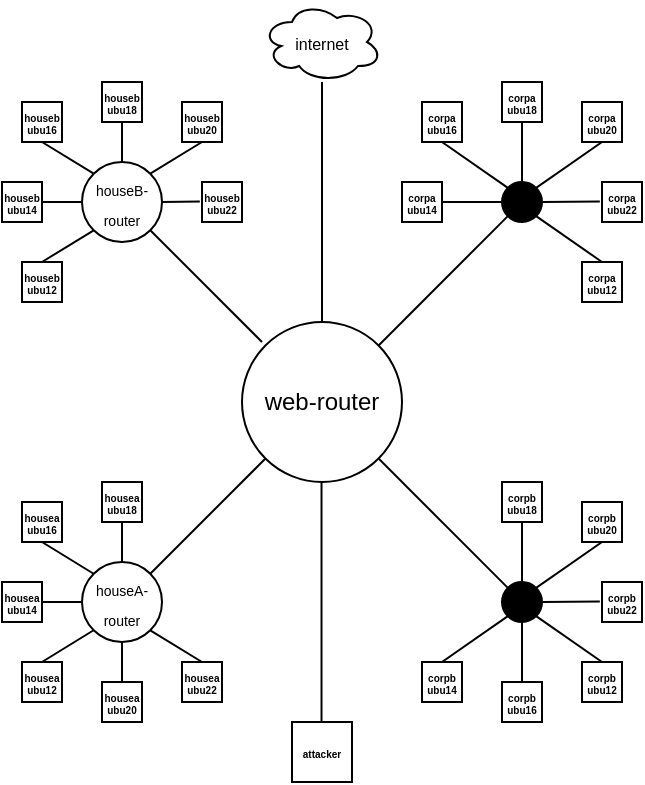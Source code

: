 <mxfile version="24.7.7">
  <diagram name="Page-1" id="WjDnz4YefQBUy1Zqqm9u">
    <mxGraphModel dx="663" dy="397" grid="1" gridSize="10" guides="1" tooltips="1" connect="1" arrows="1" fold="1" page="1" pageScale="1" pageWidth="850" pageHeight="1100" math="0" shadow="0">
      <root>
        <mxCell id="0" />
        <mxCell id="1" parent="0" />
        <mxCell id="AKXfZy4VDf_KhdQ9JVU9-3" value="&lt;font style=&quot;font-size: 7px;&quot;&gt;houseB-router&lt;/font&gt;" style="ellipse;whiteSpace=wrap;html=1;aspect=fixed;strokeColor=#000000;" vertex="1" parent="1">
          <mxGeometry x="280" y="240" width="40" height="40" as="geometry" />
        </mxCell>
        <mxCell id="AKXfZy4VDf_KhdQ9JVU9-4" value="&lt;font style=&quot;font-size: 7px;&quot;&gt;houseA-router&lt;/font&gt;" style="ellipse;whiteSpace=wrap;html=1;aspect=fixed;strokeColor=#000000;" vertex="1" parent="1">
          <mxGeometry x="280" y="440" width="40" height="40" as="geometry" />
        </mxCell>
        <mxCell id="AKXfZy4VDf_KhdQ9JVU9-6" value="web-router" style="ellipse;whiteSpace=wrap;html=1;aspect=fixed;strokeColor=#000000;" vertex="1" parent="1">
          <mxGeometry x="360" y="320" width="80" height="80" as="geometry" />
        </mxCell>
        <mxCell id="AKXfZy4VDf_KhdQ9JVU9-7" value="" style="ellipse;whiteSpace=wrap;html=1;aspect=fixed;fillColor=#000000;strokeColor=#000000;" vertex="1" parent="1">
          <mxGeometry x="490" y="250" width="20" height="20" as="geometry" />
        </mxCell>
        <mxCell id="AKXfZy4VDf_KhdQ9JVU9-8" value="" style="ellipse;whiteSpace=wrap;html=1;aspect=fixed;fillColor=#000000;strokeColor=#000000;" vertex="1" parent="1">
          <mxGeometry x="490" y="450" width="20" height="20" as="geometry" />
        </mxCell>
        <mxCell id="AKXfZy4VDf_KhdQ9JVU9-9" value="" style="endArrow=none;html=1;rounded=0;entryX=0;entryY=1;entryDx=0;entryDy=0;exitX=1;exitY=0;exitDx=0;exitDy=0;strokeColor=#000000;" edge="1" parent="1" source="AKXfZy4VDf_KhdQ9JVU9-4" target="AKXfZy4VDf_KhdQ9JVU9-6">
          <mxGeometry width="50" height="50" relative="1" as="geometry">
            <mxPoint x="310" y="440" as="sourcePoint" />
            <mxPoint x="360" y="390" as="targetPoint" />
          </mxGeometry>
        </mxCell>
        <mxCell id="AKXfZy4VDf_KhdQ9JVU9-11" value="" style="endArrow=none;html=1;rounded=0;entryX=1;entryY=1;entryDx=0;entryDy=0;exitX=0;exitY=0;exitDx=0;exitDy=0;strokeColor=#000000;" edge="1" parent="1" source="AKXfZy4VDf_KhdQ9JVU9-8" target="AKXfZy4VDf_KhdQ9JVU9-6">
          <mxGeometry width="50" height="50" relative="1" as="geometry">
            <mxPoint x="340" y="460" as="sourcePoint" />
            <mxPoint x="390" y="410" as="targetPoint" />
          </mxGeometry>
        </mxCell>
        <mxCell id="AKXfZy4VDf_KhdQ9JVU9-12" value="" style="endArrow=none;html=1;rounded=0;entryX=1;entryY=1;entryDx=0;entryDy=0;exitX=0.125;exitY=0.125;exitDx=0;exitDy=0;exitPerimeter=0;strokeColor=#000000;" edge="1" parent="1" source="AKXfZy4VDf_KhdQ9JVU9-6" target="AKXfZy4VDf_KhdQ9JVU9-3">
          <mxGeometry width="50" height="50" relative="1" as="geometry">
            <mxPoint x="340" y="330" as="sourcePoint" />
            <mxPoint x="390" y="280" as="targetPoint" />
          </mxGeometry>
        </mxCell>
        <mxCell id="AKXfZy4VDf_KhdQ9JVU9-13" value="" style="endArrow=none;html=1;rounded=0;entryX=0;entryY=1;entryDx=0;entryDy=0;strokeColor=#000000;" edge="1" parent="1" source="AKXfZy4VDf_KhdQ9JVU9-6" target="AKXfZy4VDf_KhdQ9JVU9-7">
          <mxGeometry width="50" height="50" relative="1" as="geometry">
            <mxPoint x="340" y="330" as="sourcePoint" />
            <mxPoint x="390" y="280" as="targetPoint" />
          </mxGeometry>
        </mxCell>
        <mxCell id="AKXfZy4VDf_KhdQ9JVU9-17" value="&lt;h6 style=&quot;font-size: 5px;&quot;&gt;&lt;span style=&quot;&quot;&gt;houseb&lt;br&gt;&lt;/span&gt;&lt;font style=&quot;font-size: 5px;&quot;&gt;ubu18&lt;/font&gt;&lt;/h6&gt;" style="whiteSpace=wrap;html=1;aspect=fixed;strokeColor=#000000;" vertex="1" parent="1">
          <mxGeometry x="290" y="200" width="20" height="20" as="geometry" />
        </mxCell>
        <mxCell id="AKXfZy4VDf_KhdQ9JVU9-18" value="&lt;h6 style=&quot;font-size: 5px;&quot;&gt;&lt;span style=&quot;&quot;&gt;houseb&lt;br&gt;&lt;/span&gt;&lt;font style=&quot;font-size: 5px;&quot;&gt;ubu16&lt;/font&gt;&lt;/h6&gt;" style="whiteSpace=wrap;html=1;aspect=fixed;strokeColor=#000000;" vertex="1" parent="1">
          <mxGeometry x="250" y="210" width="20" height="20" as="geometry" />
        </mxCell>
        <mxCell id="AKXfZy4VDf_KhdQ9JVU9-19" value="&lt;h6 style=&quot;font-size: 5px;&quot;&gt;&lt;span style=&quot;&quot;&gt;houseb&lt;br&gt;&lt;/span&gt;&lt;font style=&quot;font-size: 5px;&quot;&gt;ubu20&lt;/font&gt;&lt;/h6&gt;" style="whiteSpace=wrap;html=1;aspect=fixed;strokeColor=#000000;" vertex="1" parent="1">
          <mxGeometry x="330" y="210" width="20" height="20" as="geometry" />
        </mxCell>
        <mxCell id="AKXfZy4VDf_KhdQ9JVU9-20" value="&lt;h6 style=&quot;font-size: 5px;&quot;&gt;&lt;span style=&quot;&quot;&gt;houseb&lt;br&gt;&lt;/span&gt;&lt;font style=&quot;font-size: 5px;&quot;&gt;ubu14&lt;/font&gt;&lt;/h6&gt;" style="whiteSpace=wrap;html=1;aspect=fixed;strokeColor=#000000;" vertex="1" parent="1">
          <mxGeometry x="240" y="250" width="20" height="20" as="geometry" />
        </mxCell>
        <mxCell id="AKXfZy4VDf_KhdQ9JVU9-21" value="&lt;h6 style=&quot;font-size: 5px;&quot;&gt;&lt;span style=&quot;&quot;&gt;houseb&lt;br&gt;&lt;/span&gt;&lt;font style=&quot;font-size: 5px;&quot;&gt;ubu22&lt;/font&gt;&lt;/h6&gt;" style="whiteSpace=wrap;html=1;aspect=fixed;strokeColor=#000000;" vertex="1" parent="1">
          <mxGeometry x="340" y="250" width="20" height="20" as="geometry" />
        </mxCell>
        <mxCell id="AKXfZy4VDf_KhdQ9JVU9-23" value="&lt;h6 style=&quot;font-size: 5px;&quot;&gt;&lt;span style=&quot;&quot;&gt;houseb&lt;br&gt;&lt;/span&gt;&lt;font style=&quot;font-size: 5px;&quot;&gt;ubu12&lt;/font&gt;&lt;/h6&gt;" style="whiteSpace=wrap;html=1;aspect=fixed;strokeColor=#000000;" vertex="1" parent="1">
          <mxGeometry x="250" y="290" width="20" height="20" as="geometry" />
        </mxCell>
        <mxCell id="AKXfZy4VDf_KhdQ9JVU9-24" value="" style="endArrow=none;html=1;rounded=0;entryX=0.5;entryY=1;entryDx=0;entryDy=0;exitX=0.5;exitY=0;exitDx=0;exitDy=0;strokeColor=#000000;" edge="1" parent="1" source="AKXfZy4VDf_KhdQ9JVU9-3" target="AKXfZy4VDf_KhdQ9JVU9-17">
          <mxGeometry width="50" height="50" relative="1" as="geometry">
            <mxPoint x="310" y="290" as="sourcePoint" />
            <mxPoint x="360" y="240" as="targetPoint" />
          </mxGeometry>
        </mxCell>
        <mxCell id="AKXfZy4VDf_KhdQ9JVU9-25" value="" style="endArrow=none;html=1;rounded=0;entryX=0.5;entryY=1;entryDx=0;entryDy=0;exitX=0;exitY=0;exitDx=0;exitDy=0;strokeColor=#000000;" edge="1" parent="1" source="AKXfZy4VDf_KhdQ9JVU9-3" target="AKXfZy4VDf_KhdQ9JVU9-18">
          <mxGeometry width="50" height="50" relative="1" as="geometry">
            <mxPoint x="310" y="290" as="sourcePoint" />
            <mxPoint x="360" y="240" as="targetPoint" />
          </mxGeometry>
        </mxCell>
        <mxCell id="AKXfZy4VDf_KhdQ9JVU9-26" value="" style="endArrow=none;html=1;rounded=0;entryX=1;entryY=0.5;entryDx=0;entryDy=0;exitX=0;exitY=0.5;exitDx=0;exitDy=0;strokeColor=#000000;" edge="1" parent="1" source="AKXfZy4VDf_KhdQ9JVU9-3" target="AKXfZy4VDf_KhdQ9JVU9-20">
          <mxGeometry width="50" height="50" relative="1" as="geometry">
            <mxPoint x="296" y="256" as="sourcePoint" />
            <mxPoint x="282" y="242" as="targetPoint" />
          </mxGeometry>
        </mxCell>
        <mxCell id="AKXfZy4VDf_KhdQ9JVU9-27" value="" style="endArrow=none;html=1;rounded=0;entryX=0.5;entryY=0;entryDx=0;entryDy=0;exitX=0;exitY=1;exitDx=0;exitDy=0;strokeColor=#000000;" edge="1" parent="1" source="AKXfZy4VDf_KhdQ9JVU9-3" target="AKXfZy4VDf_KhdQ9JVU9-23">
          <mxGeometry width="50" height="50" relative="1" as="geometry">
            <mxPoint x="306" y="266" as="sourcePoint" />
            <mxPoint x="292" y="252" as="targetPoint" />
          </mxGeometry>
        </mxCell>
        <mxCell id="AKXfZy4VDf_KhdQ9JVU9-28" value="" style="endArrow=none;html=1;rounded=0;entryX=1;entryY=0.5;entryDx=0;entryDy=0;exitX=-0.054;exitY=0.49;exitDx=0;exitDy=0;exitPerimeter=0;strokeColor=#000000;" edge="1" parent="1" source="AKXfZy4VDf_KhdQ9JVU9-21" target="AKXfZy4VDf_KhdQ9JVU9-3">
          <mxGeometry width="50" height="50" relative="1" as="geometry">
            <mxPoint x="316" y="276" as="sourcePoint" />
            <mxPoint x="302" y="262" as="targetPoint" />
          </mxGeometry>
        </mxCell>
        <mxCell id="AKXfZy4VDf_KhdQ9JVU9-29" value="" style="endArrow=none;html=1;rounded=0;entryX=1;entryY=0;entryDx=0;entryDy=0;exitX=0.5;exitY=1;exitDx=0;exitDy=0;strokeColor=#000000;" edge="1" parent="1" source="AKXfZy4VDf_KhdQ9JVU9-19" target="AKXfZy4VDf_KhdQ9JVU9-3">
          <mxGeometry width="50" height="50" relative="1" as="geometry">
            <mxPoint x="349" y="270" as="sourcePoint" />
            <mxPoint x="330" y="270" as="targetPoint" />
          </mxGeometry>
        </mxCell>
        <mxCell id="AKXfZy4VDf_KhdQ9JVU9-30" value="&lt;h6 style=&quot;font-size: 5px;&quot;&gt;&lt;span style=&quot;&quot;&gt;corpa&lt;br&gt;&lt;/span&gt;&lt;font style=&quot;font-size: 5px;&quot;&gt;ubu18&lt;/font&gt;&lt;/h6&gt;" style="whiteSpace=wrap;html=1;aspect=fixed;strokeColor=#000000;" vertex="1" parent="1">
          <mxGeometry x="490" y="200" width="20" height="20" as="geometry" />
        </mxCell>
        <mxCell id="AKXfZy4VDf_KhdQ9JVU9-31" value="&lt;h6 style=&quot;font-size: 5px;&quot;&gt;&lt;span style=&quot;&quot;&gt;corpa&lt;br&gt;&lt;/span&gt;&lt;font style=&quot;font-size: 5px;&quot;&gt;ubu16&lt;/font&gt;&lt;/h6&gt;" style="whiteSpace=wrap;html=1;aspect=fixed;strokeColor=#000000;" vertex="1" parent="1">
          <mxGeometry x="450" y="210" width="20" height="20" as="geometry" />
        </mxCell>
        <mxCell id="AKXfZy4VDf_KhdQ9JVU9-32" value="&lt;h6 style=&quot;font-size: 5px;&quot;&gt;&lt;span style=&quot;&quot;&gt;corpa&lt;br&gt;&lt;/span&gt;&lt;font style=&quot;font-size: 5px;&quot;&gt;ubu20&lt;/font&gt;&lt;/h6&gt;" style="whiteSpace=wrap;html=1;aspect=fixed;strokeColor=#000000;" vertex="1" parent="1">
          <mxGeometry x="530" y="210" width="20" height="20" as="geometry" />
        </mxCell>
        <mxCell id="AKXfZy4VDf_KhdQ9JVU9-33" value="&lt;h6 style=&quot;font-size: 5px;&quot;&gt;&lt;span style=&quot;&quot;&gt;corpa&lt;br&gt;&lt;/span&gt;&lt;font style=&quot;font-size: 5px;&quot;&gt;ubu14&lt;/font&gt;&lt;/h6&gt;" style="whiteSpace=wrap;html=1;aspect=fixed;strokeColor=#000000;" vertex="1" parent="1">
          <mxGeometry x="440" y="250" width="20" height="20" as="geometry" />
        </mxCell>
        <mxCell id="AKXfZy4VDf_KhdQ9JVU9-34" value="&lt;h6 style=&quot;font-size: 5px;&quot;&gt;&lt;span style=&quot;&quot;&gt;corpa&lt;br&gt;&lt;/span&gt;&lt;font style=&quot;font-size: 5px;&quot;&gt;ubu22&lt;/font&gt;&lt;/h6&gt;" style="whiteSpace=wrap;html=1;aspect=fixed;strokeColor=#000000;" vertex="1" parent="1">
          <mxGeometry x="540" y="250" width="20" height="20" as="geometry" />
        </mxCell>
        <mxCell id="AKXfZy4VDf_KhdQ9JVU9-35" value="&lt;h6 style=&quot;font-size: 5px;&quot;&gt;&lt;font style=&quot;font-size: 5px;&quot;&gt;corpa&lt;br&gt;ubu12&lt;/font&gt;&lt;/h6&gt;" style="whiteSpace=wrap;html=1;aspect=fixed;strokeColor=#000000;" vertex="1" parent="1">
          <mxGeometry x="530" y="290" width="20" height="20" as="geometry" />
        </mxCell>
        <mxCell id="AKXfZy4VDf_KhdQ9JVU9-36" value="" style="endArrow=none;html=1;rounded=0;entryX=0.5;entryY=1;entryDx=0;entryDy=0;exitX=0.5;exitY=0;exitDx=0;exitDy=0;strokeColor=#000000;" edge="1" parent="1" target="AKXfZy4VDf_KhdQ9JVU9-30" source="AKXfZy4VDf_KhdQ9JVU9-7">
          <mxGeometry width="50" height="50" relative="1" as="geometry">
            <mxPoint x="500" y="240" as="sourcePoint" />
            <mxPoint x="560" y="240" as="targetPoint" />
          </mxGeometry>
        </mxCell>
        <mxCell id="AKXfZy4VDf_KhdQ9JVU9-37" value="" style="endArrow=none;html=1;rounded=0;entryX=0.5;entryY=1;entryDx=0;entryDy=0;exitX=0;exitY=0;exitDx=0;exitDy=0;strokeColor=#000000;" edge="1" parent="1" target="AKXfZy4VDf_KhdQ9JVU9-31" source="AKXfZy4VDf_KhdQ9JVU9-7">
          <mxGeometry width="50" height="50" relative="1" as="geometry">
            <mxPoint x="486" y="246" as="sourcePoint" />
            <mxPoint x="560" y="240" as="targetPoint" />
          </mxGeometry>
        </mxCell>
        <mxCell id="AKXfZy4VDf_KhdQ9JVU9-38" value="" style="endArrow=none;html=1;rounded=0;entryX=1;entryY=0.5;entryDx=0;entryDy=0;exitX=0;exitY=0.5;exitDx=0;exitDy=0;strokeColor=#000000;" edge="1" parent="1" target="AKXfZy4VDf_KhdQ9JVU9-33" source="AKXfZy4VDf_KhdQ9JVU9-7">
          <mxGeometry width="50" height="50" relative="1" as="geometry">
            <mxPoint x="480" y="260" as="sourcePoint" />
            <mxPoint x="482" y="242" as="targetPoint" />
          </mxGeometry>
        </mxCell>
        <mxCell id="AKXfZy4VDf_KhdQ9JVU9-39" value="" style="endArrow=none;html=1;rounded=0;entryX=0.5;entryY=0;entryDx=0;entryDy=0;exitX=1;exitY=1;exitDx=0;exitDy=0;strokeColor=#000000;" edge="1" parent="1" target="AKXfZy4VDf_KhdQ9JVU9-35" source="AKXfZy4VDf_KhdQ9JVU9-7">
          <mxGeometry width="50" height="50" relative="1" as="geometry">
            <mxPoint x="486" y="274" as="sourcePoint" />
            <mxPoint x="492" y="252" as="targetPoint" />
          </mxGeometry>
        </mxCell>
        <mxCell id="AKXfZy4VDf_KhdQ9JVU9-40" value="" style="endArrow=none;html=1;rounded=0;entryX=1;entryY=0.5;entryDx=0;entryDy=0;exitX=-0.054;exitY=0.49;exitDx=0;exitDy=0;exitPerimeter=0;strokeColor=#000000;" edge="1" parent="1" source="AKXfZy4VDf_KhdQ9JVU9-34" target="AKXfZy4VDf_KhdQ9JVU9-7">
          <mxGeometry width="50" height="50" relative="1" as="geometry">
            <mxPoint x="516" y="276" as="sourcePoint" />
            <mxPoint x="520" y="260" as="targetPoint" />
          </mxGeometry>
        </mxCell>
        <mxCell id="AKXfZy4VDf_KhdQ9JVU9-41" value="" style="endArrow=none;html=1;rounded=0;entryX=1;entryY=0;entryDx=0;entryDy=0;exitX=0.5;exitY=1;exitDx=0;exitDy=0;strokeColor=#000000;" edge="1" parent="1" source="AKXfZy4VDf_KhdQ9JVU9-32" target="AKXfZy4VDf_KhdQ9JVU9-7">
          <mxGeometry width="50" height="50" relative="1" as="geometry">
            <mxPoint x="549" y="270" as="sourcePoint" />
            <mxPoint x="514" y="246" as="targetPoint" />
          </mxGeometry>
        </mxCell>
        <mxCell id="AKXfZy4VDf_KhdQ9JVU9-42" value="&lt;h6 style=&quot;font-size: 5px;&quot;&gt;&lt;span style=&quot;&quot;&gt;housea&lt;br&gt;&lt;/span&gt;&lt;font style=&quot;font-size: 5px;&quot;&gt;ubu18&lt;/font&gt;&lt;/h6&gt;" style="whiteSpace=wrap;html=1;aspect=fixed;strokeColor=#000000;" vertex="1" parent="1">
          <mxGeometry x="290" y="400" width="20" height="20" as="geometry" />
        </mxCell>
        <mxCell id="AKXfZy4VDf_KhdQ9JVU9-43" value="&lt;h6 style=&quot;font-size: 5px;&quot;&gt;&lt;span style=&quot;&quot;&gt;housea&lt;br&gt;&lt;/span&gt;&lt;font style=&quot;font-size: 5px;&quot;&gt;ubu16&lt;/font&gt;&lt;/h6&gt;" style="whiteSpace=wrap;html=1;aspect=fixed;strokeColor=#000000;" vertex="1" parent="1">
          <mxGeometry x="250" y="410" width="20" height="20" as="geometry" />
        </mxCell>
        <mxCell id="AKXfZy4VDf_KhdQ9JVU9-44" value="&lt;h6 style=&quot;font-size: 5px;&quot;&gt;&lt;span style=&quot;&quot;&gt;housea&lt;br&gt;&lt;/span&gt;&lt;font style=&quot;font-size: 5px;&quot;&gt;ubu20&lt;/font&gt;&lt;/h6&gt;" style="whiteSpace=wrap;html=1;aspect=fixed;strokeColor=#000000;" vertex="1" parent="1">
          <mxGeometry x="290" y="500" width="20" height="20" as="geometry" />
        </mxCell>
        <mxCell id="AKXfZy4VDf_KhdQ9JVU9-45" value="&lt;h6 style=&quot;font-size: 5px;&quot;&gt;&lt;span style=&quot;&quot;&gt;housea&lt;br&gt;&lt;/span&gt;&lt;font style=&quot;font-size: 5px;&quot;&gt;ubu14&lt;/font&gt;&lt;/h6&gt;" style="whiteSpace=wrap;html=1;aspect=fixed;strokeColor=#000000;" vertex="1" parent="1">
          <mxGeometry x="240" y="450" width="20" height="20" as="geometry" />
        </mxCell>
        <mxCell id="AKXfZy4VDf_KhdQ9JVU9-46" value="&lt;h6 style=&quot;font-size: 5px;&quot;&gt;&lt;span style=&quot;&quot;&gt;housea&lt;br&gt;&lt;/span&gt;&lt;font style=&quot;font-size: 5px;&quot;&gt;ubu22&lt;/font&gt;&lt;/h6&gt;" style="whiteSpace=wrap;html=1;aspect=fixed;strokeColor=#000000;" vertex="1" parent="1">
          <mxGeometry x="330" y="490" width="20" height="20" as="geometry" />
        </mxCell>
        <mxCell id="AKXfZy4VDf_KhdQ9JVU9-47" value="&lt;h6 style=&quot;font-size: 5px;&quot;&gt;&lt;span style=&quot;&quot;&gt;housea&lt;br&gt;&lt;/span&gt;&lt;font style=&quot;font-size: 5px;&quot;&gt;ubu12&lt;/font&gt;&lt;/h6&gt;" style="whiteSpace=wrap;html=1;aspect=fixed;strokeColor=#000000;" vertex="1" parent="1">
          <mxGeometry x="250" y="490" width="20" height="20" as="geometry" />
        </mxCell>
        <mxCell id="AKXfZy4VDf_KhdQ9JVU9-48" value="" style="endArrow=none;html=1;rounded=0;entryX=0.5;entryY=1;entryDx=0;entryDy=0;exitX=0.5;exitY=0;exitDx=0;exitDy=0;strokeColor=#000000;" edge="1" parent="1" target="AKXfZy4VDf_KhdQ9JVU9-42">
          <mxGeometry width="50" height="50" relative="1" as="geometry">
            <mxPoint x="300" y="440" as="sourcePoint" />
            <mxPoint x="360" y="440" as="targetPoint" />
          </mxGeometry>
        </mxCell>
        <mxCell id="AKXfZy4VDf_KhdQ9JVU9-49" value="" style="endArrow=none;html=1;rounded=0;entryX=0.5;entryY=1;entryDx=0;entryDy=0;exitX=0;exitY=0;exitDx=0;exitDy=0;strokeColor=#000000;" edge="1" parent="1" target="AKXfZy4VDf_KhdQ9JVU9-43">
          <mxGeometry width="50" height="50" relative="1" as="geometry">
            <mxPoint x="286" y="446" as="sourcePoint" />
            <mxPoint x="360" y="440" as="targetPoint" />
          </mxGeometry>
        </mxCell>
        <mxCell id="AKXfZy4VDf_KhdQ9JVU9-50" value="" style="endArrow=none;html=1;rounded=0;entryX=1;entryY=0.5;entryDx=0;entryDy=0;exitX=0;exitY=0.5;exitDx=0;exitDy=0;strokeColor=#000000;" edge="1" parent="1" target="AKXfZy4VDf_KhdQ9JVU9-45">
          <mxGeometry width="50" height="50" relative="1" as="geometry">
            <mxPoint x="280" y="460" as="sourcePoint" />
            <mxPoint x="282" y="442" as="targetPoint" />
          </mxGeometry>
        </mxCell>
        <mxCell id="AKXfZy4VDf_KhdQ9JVU9-51" value="" style="endArrow=none;html=1;rounded=0;entryX=0.5;entryY=0;entryDx=0;entryDy=0;exitX=0;exitY=1;exitDx=0;exitDy=0;strokeColor=#000000;" edge="1" parent="1" target="AKXfZy4VDf_KhdQ9JVU9-47">
          <mxGeometry width="50" height="50" relative="1" as="geometry">
            <mxPoint x="286" y="474" as="sourcePoint" />
            <mxPoint x="292" y="452" as="targetPoint" />
          </mxGeometry>
        </mxCell>
        <mxCell id="AKXfZy4VDf_KhdQ9JVU9-52" value="" style="endArrow=none;html=1;rounded=0;entryX=1;entryY=1;entryDx=0;entryDy=0;exitX=0.5;exitY=0;exitDx=0;exitDy=0;strokeColor=#000000;" edge="1" parent="1" source="AKXfZy4VDf_KhdQ9JVU9-46" target="AKXfZy4VDf_KhdQ9JVU9-4">
          <mxGeometry width="50" height="50" relative="1" as="geometry">
            <mxPoint x="316" y="476" as="sourcePoint" />
            <mxPoint x="320" y="460" as="targetPoint" />
          </mxGeometry>
        </mxCell>
        <mxCell id="AKXfZy4VDf_KhdQ9JVU9-53" value="" style="endArrow=none;html=1;rounded=0;entryX=0.5;entryY=1;entryDx=0;entryDy=0;exitX=0.5;exitY=0;exitDx=0;exitDy=0;strokeColor=#000000;" edge="1" parent="1" source="AKXfZy4VDf_KhdQ9JVU9-44" target="AKXfZy4VDf_KhdQ9JVU9-4">
          <mxGeometry width="50" height="50" relative="1" as="geometry">
            <mxPoint x="349" y="470" as="sourcePoint" />
            <mxPoint x="314" y="446" as="targetPoint" />
          </mxGeometry>
        </mxCell>
        <mxCell id="AKXfZy4VDf_KhdQ9JVU9-66" value="&lt;h6 style=&quot;font-size: 5px;&quot;&gt;&lt;span style=&quot;&quot;&gt;corpb&lt;br&gt;&lt;/span&gt;&lt;font style=&quot;font-size: 5px;&quot;&gt;ubu18&lt;/font&gt;&lt;/h6&gt;" style="whiteSpace=wrap;html=1;aspect=fixed;strokeColor=#000000;" vertex="1" parent="1">
          <mxGeometry x="490" y="400" width="20" height="20" as="geometry" />
        </mxCell>
        <mxCell id="AKXfZy4VDf_KhdQ9JVU9-67" value="&lt;h6 style=&quot;font-size: 5px;&quot;&gt;&lt;span style=&quot;&quot;&gt;corpb&lt;br&gt;&lt;/span&gt;&lt;font style=&quot;font-size: 5px;&quot;&gt;ubu16&lt;/font&gt;&lt;/h6&gt;" style="whiteSpace=wrap;html=1;aspect=fixed;strokeColor=#000000;" vertex="1" parent="1">
          <mxGeometry x="490" y="500" width="20" height="20" as="geometry" />
        </mxCell>
        <mxCell id="AKXfZy4VDf_KhdQ9JVU9-68" value="&lt;h6 style=&quot;font-size: 5px;&quot;&gt;&lt;font style=&quot;font-size: 5px;&quot;&gt;corpb&lt;br&gt;ubu20&lt;/font&gt;&lt;/h6&gt;" style="whiteSpace=wrap;html=1;aspect=fixed;strokeColor=#000000;" vertex="1" parent="1">
          <mxGeometry x="530" y="410" width="20" height="20" as="geometry" />
        </mxCell>
        <mxCell id="AKXfZy4VDf_KhdQ9JVU9-69" value="&lt;h6 style=&quot;font-size: 5px;&quot;&gt;&lt;span style=&quot;&quot;&gt;corpb&lt;br&gt;&lt;/span&gt;&lt;font style=&quot;font-size: 5px;&quot;&gt;ubu14&lt;/font&gt;&lt;/h6&gt;" style="whiteSpace=wrap;html=1;aspect=fixed;strokeColor=#000000;" vertex="1" parent="1">
          <mxGeometry x="450" y="490" width="20" height="20" as="geometry" />
        </mxCell>
        <mxCell id="AKXfZy4VDf_KhdQ9JVU9-70" value="&lt;h6 style=&quot;font-size: 5px;&quot;&gt;&lt;span style=&quot;&quot;&gt;corpb&lt;br&gt;&lt;/span&gt;&lt;font style=&quot;font-size: 5px;&quot;&gt;ubu22&lt;/font&gt;&lt;/h6&gt;" style="whiteSpace=wrap;html=1;aspect=fixed;strokeColor=#000000;" vertex="1" parent="1">
          <mxGeometry x="540" y="450" width="20" height="20" as="geometry" />
        </mxCell>
        <mxCell id="AKXfZy4VDf_KhdQ9JVU9-71" value="&lt;h6 style=&quot;font-size: 5px;&quot;&gt;&lt;font style=&quot;font-size: 5px;&quot;&gt;corpb&lt;br&gt;ubu12&lt;/font&gt;&lt;/h6&gt;" style="whiteSpace=wrap;html=1;aspect=fixed;strokeColor=#000000;" vertex="1" parent="1">
          <mxGeometry x="530" y="490" width="20" height="20" as="geometry" />
        </mxCell>
        <mxCell id="AKXfZy4VDf_KhdQ9JVU9-72" value="" style="endArrow=none;html=1;rounded=0;entryX=0.5;entryY=1;entryDx=0;entryDy=0;exitX=0.5;exitY=0;exitDx=0;exitDy=0;strokeColor=#000000;" edge="1" parent="1" target="AKXfZy4VDf_KhdQ9JVU9-66" source="AKXfZy4VDf_KhdQ9JVU9-8">
          <mxGeometry width="50" height="50" relative="1" as="geometry">
            <mxPoint x="500" y="440" as="sourcePoint" />
            <mxPoint x="560" y="440" as="targetPoint" />
          </mxGeometry>
        </mxCell>
        <mxCell id="AKXfZy4VDf_KhdQ9JVU9-73" value="" style="endArrow=none;html=1;rounded=0;entryX=0.5;entryY=0;entryDx=0;entryDy=0;exitX=0.5;exitY=1;exitDx=0;exitDy=0;strokeColor=#000000;" edge="1" parent="1" target="AKXfZy4VDf_KhdQ9JVU9-67" source="AKXfZy4VDf_KhdQ9JVU9-8">
          <mxGeometry width="50" height="50" relative="1" as="geometry">
            <mxPoint x="486" y="446" as="sourcePoint" />
            <mxPoint x="560" y="440" as="targetPoint" />
          </mxGeometry>
        </mxCell>
        <mxCell id="AKXfZy4VDf_KhdQ9JVU9-74" value="" style="endArrow=none;html=1;rounded=0;entryX=0.5;entryY=0;entryDx=0;entryDy=0;exitX=0;exitY=1;exitDx=0;exitDy=0;strokeColor=#000000;" edge="1" parent="1" target="AKXfZy4VDf_KhdQ9JVU9-69" source="AKXfZy4VDf_KhdQ9JVU9-8">
          <mxGeometry width="50" height="50" relative="1" as="geometry">
            <mxPoint x="480" y="460" as="sourcePoint" />
            <mxPoint x="482" y="442" as="targetPoint" />
          </mxGeometry>
        </mxCell>
        <mxCell id="AKXfZy4VDf_KhdQ9JVU9-75" value="" style="endArrow=none;html=1;rounded=0;entryX=0.5;entryY=0;entryDx=0;entryDy=0;exitX=1;exitY=1;exitDx=0;exitDy=0;strokeColor=#000000;" edge="1" parent="1" target="AKXfZy4VDf_KhdQ9JVU9-71" source="AKXfZy4VDf_KhdQ9JVU9-8">
          <mxGeometry width="50" height="50" relative="1" as="geometry">
            <mxPoint x="514" y="474" as="sourcePoint" />
            <mxPoint x="492" y="452" as="targetPoint" />
          </mxGeometry>
        </mxCell>
        <mxCell id="AKXfZy4VDf_KhdQ9JVU9-76" value="" style="endArrow=none;html=1;rounded=0;entryX=1;entryY=0.5;entryDx=0;entryDy=0;exitX=-0.054;exitY=0.49;exitDx=0;exitDy=0;exitPerimeter=0;strokeColor=#000000;" edge="1" parent="1" source="AKXfZy4VDf_KhdQ9JVU9-70" target="AKXfZy4VDf_KhdQ9JVU9-8">
          <mxGeometry width="50" height="50" relative="1" as="geometry">
            <mxPoint x="516" y="476" as="sourcePoint" />
            <mxPoint x="520" y="460" as="targetPoint" />
          </mxGeometry>
        </mxCell>
        <mxCell id="AKXfZy4VDf_KhdQ9JVU9-77" value="" style="endArrow=none;html=1;rounded=0;entryX=1;entryY=0;entryDx=0;entryDy=0;exitX=0.5;exitY=1;exitDx=0;exitDy=0;strokeColor=#000000;" edge="1" parent="1" source="AKXfZy4VDf_KhdQ9JVU9-68" target="AKXfZy4VDf_KhdQ9JVU9-8">
          <mxGeometry width="50" height="50" relative="1" as="geometry">
            <mxPoint x="549" y="470" as="sourcePoint" />
            <mxPoint x="514" y="446" as="targetPoint" />
          </mxGeometry>
        </mxCell>
        <mxCell id="AKXfZy4VDf_KhdQ9JVU9-78" value="" style="endArrow=none;html=1;rounded=0;exitX=0.5;exitY=0;exitDx=0;exitDy=0;strokeColor=#000000;" edge="1" parent="1" source="AKXfZy4VDf_KhdQ9JVU9-6" target="AKXfZy4VDf_KhdQ9JVU9-79">
          <mxGeometry width="50" height="50" relative="1" as="geometry">
            <mxPoint x="370" y="290" as="sourcePoint" />
            <mxPoint x="400" y="160" as="targetPoint" />
          </mxGeometry>
        </mxCell>
        <mxCell id="AKXfZy4VDf_KhdQ9JVU9-79" value="&lt;font style=&quot;font-size: 8px;&quot;&gt;internet&lt;/font&gt;" style="ellipse;shape=cloud;whiteSpace=wrap;html=1;strokeColor=#000000;" vertex="1" parent="1">
          <mxGeometry x="370" y="160" width="60" height="40" as="geometry" />
        </mxCell>
        <mxCell id="AKXfZy4VDf_KhdQ9JVU9-80" value="" style="endArrow=none;html=1;rounded=0;exitX=0.5;exitY=0;exitDx=0;exitDy=0;strokeColor=#000000;" edge="1" parent="1">
          <mxGeometry width="50" height="50" relative="1" as="geometry">
            <mxPoint x="399.76" y="520" as="sourcePoint" />
            <mxPoint x="399.76" y="400" as="targetPoint" />
          </mxGeometry>
        </mxCell>
        <mxCell id="AKXfZy4VDf_KhdQ9JVU9-81" value="&lt;h6 style=&quot;font-size: 5px;&quot;&gt;attacker&lt;/h6&gt;" style="whiteSpace=wrap;html=1;aspect=fixed;strokeColor=#000000;" vertex="1" parent="1">
          <mxGeometry x="385" y="520" width="30" height="30" as="geometry" />
        </mxCell>
      </root>
    </mxGraphModel>
  </diagram>
</mxfile>
